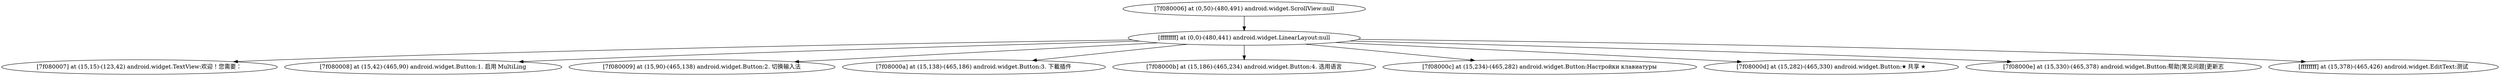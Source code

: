 strict digraph G {
  1 [ label="[7f080006] at (0,50)-(480,491) android.widget.ScrollView:null" ];
  2 [ label="[ffffffff] at (0,0)-(480,441) android.widget.LinearLayout:null" ];
  3 [ label="[7f080007] at (15,15)-(123,42) android.widget.TextView:欢迎！您需要：" ];
  4 [ label="[7f080008] at (15,42)-(465,90) android.widget.Button:1. 启用 MultiLing" ];
  5 [ label="[7f080009] at (15,90)-(465,138) android.widget.Button:2. 切换输入法" ];
  6 [ label="[7f08000a] at (15,138)-(465,186) android.widget.Button:3. 下載插件" ];
  7 [ label="[7f08000b] at (15,186)-(465,234) android.widget.Button:4. 选用语言" ];
  8 [ label="[7f08000c] at (15,234)-(465,282) android.widget.Button:Настройки клавиатуры" ];
  9 [ label="[7f08000d] at (15,282)-(465,330) android.widget.Button:★ 共享 ★" ];
  10 [ label="[7f08000e] at (15,330)-(465,378) android.widget.Button:帮助|常见问题|更新志" ];
  11 [ label="[ffffffff] at (15,378)-(465,426) android.widget.EditText:测试" ];
  1 -> 2;
  2 -> 3;
  2 -> 4;
  2 -> 5;
  2 -> 6;
  2 -> 7;
  2 -> 8;
  2 -> 9;
  2 -> 10;
  2 -> 11;
}
